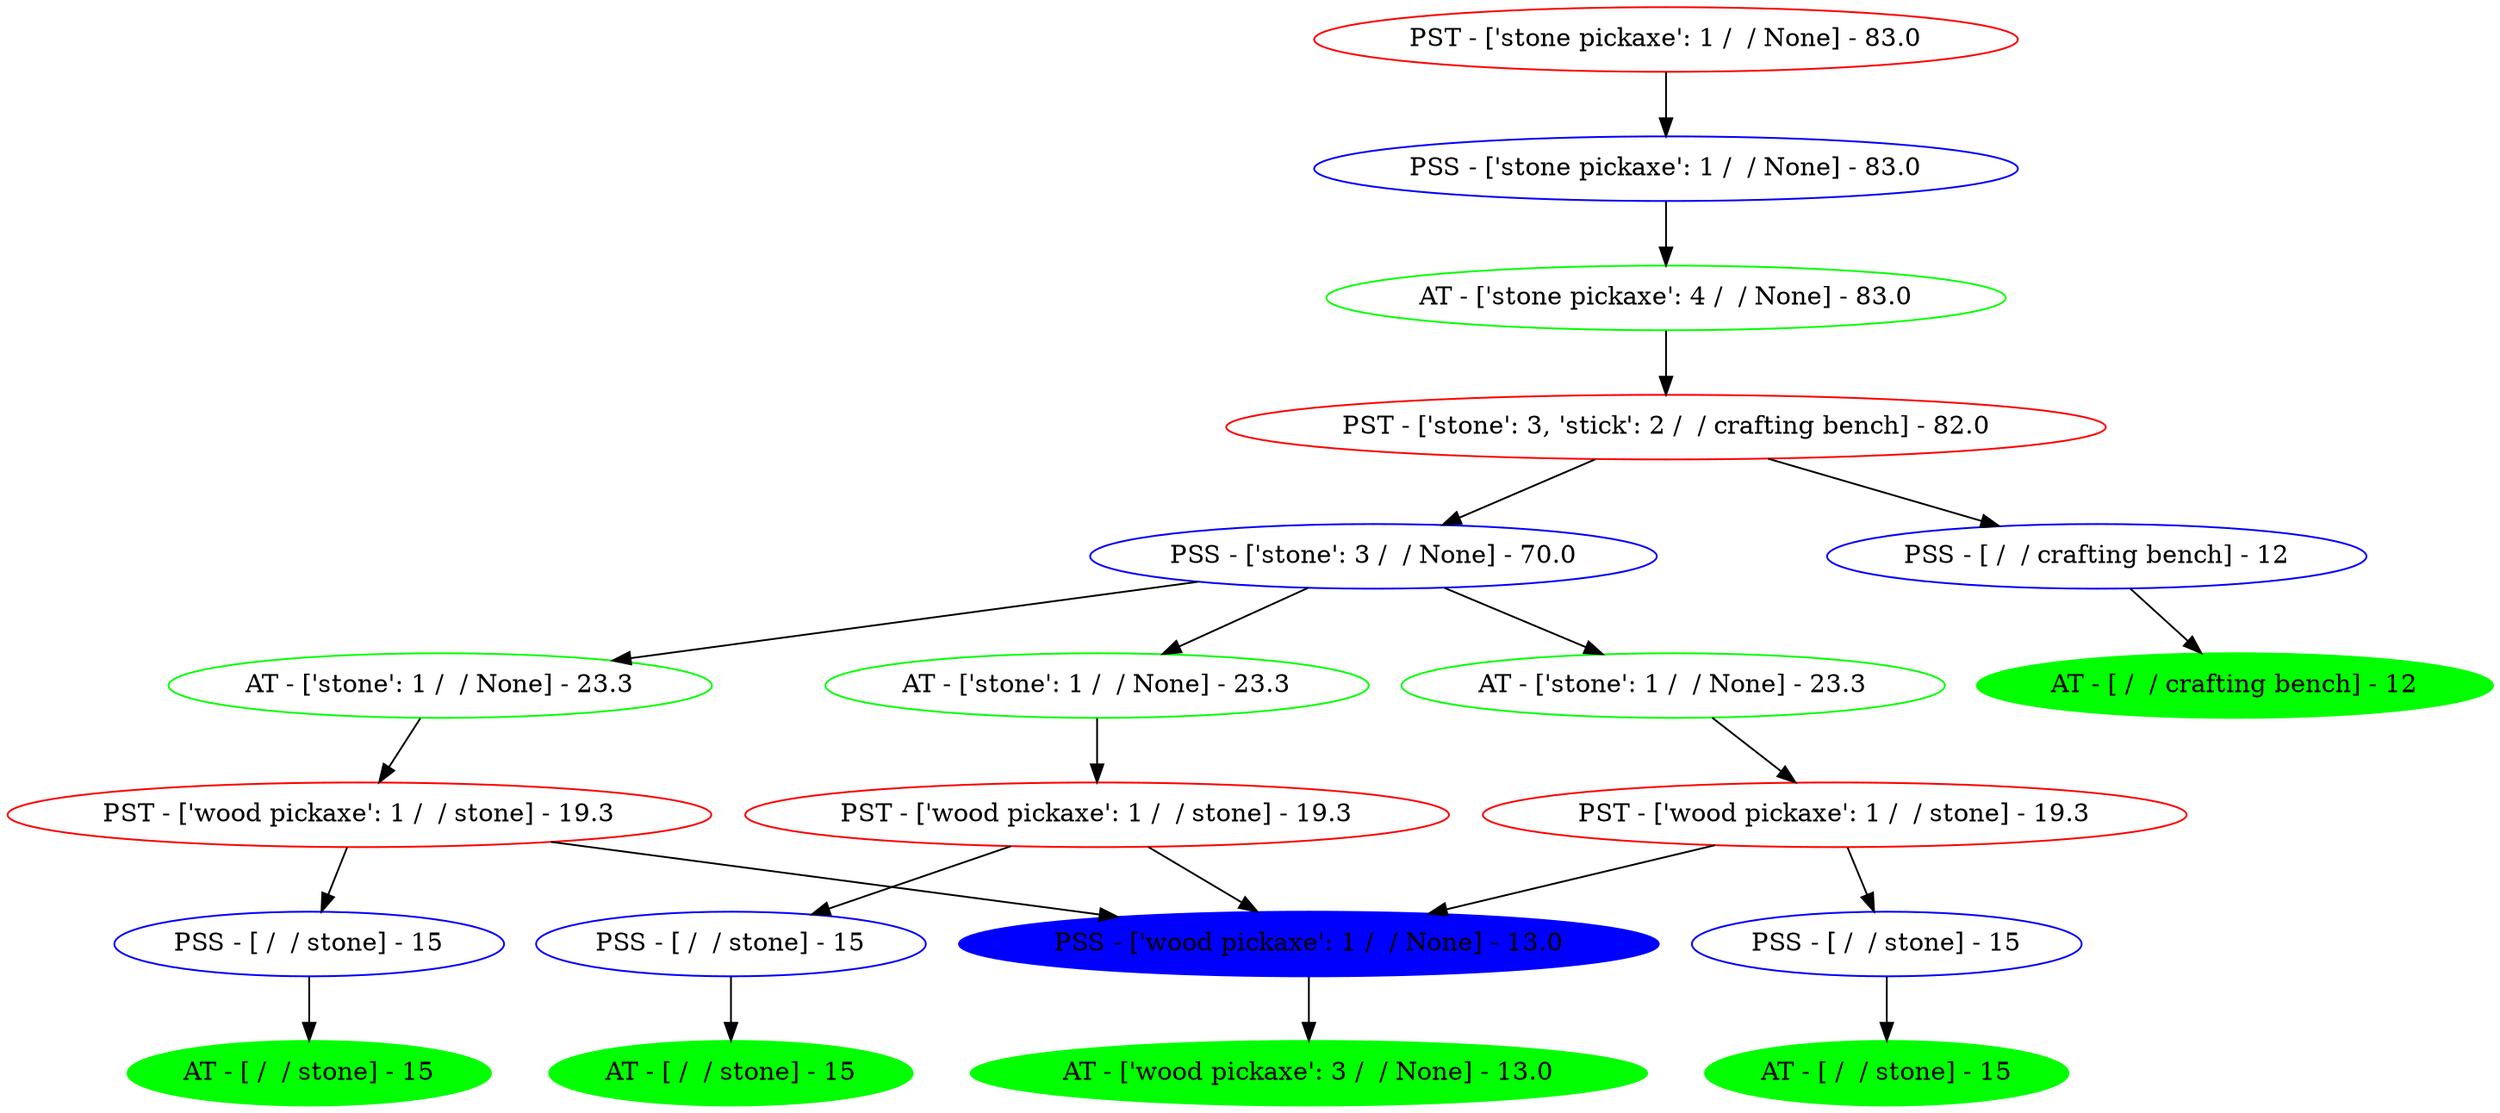 digraph Tree {
	node [color=red]
	"PST - ['stone pickaxe'; 1 /  / None] - 49445584" [label="PST - ['stone pickaxe': 1 /  / None] - 83.0"]
	node [color=blue]
	"PSS - ['stone pickaxe'; 1 /  / None] - 49444944" [label="PSS - ['stone pickaxe': 1 /  / None] - 83.0"]
	node [style=unfilled]
	node [color=green]
	"AT - ['stone pickaxe'; 4 /  / None] - 49501264" [label="AT - ['stone pickaxe': 4 /  / None] - 83.0"]
	node [style=unfilled]
	node [color=red]
	"PST - ['stone'; 3, 'stick'; 2 /  / crafting bench] - 49444912" [label="PST - ['stone': 3, 'stick': 2 /  / crafting bench] - 82.0"]
	node [color=blue]
	"PSS - ['stone'; 3 /  / None] - 49501584" [label="PSS - ['stone': 3 /  / None] - 70.0"]
	node [style=unfilled]
	node [color=blue]
	"PSS - [ /  / crafting bench] - 49502160" [label="PSS - [ /  / crafting bench] - 12"]
	node [style=unfilled]
	node [color=green]
	"AT - ['stone'; 1 /  / None] - 49501648" [label="AT - ['stone': 1 /  / None] - 23.3"]
	node [style=unfilled]
	node [color=green]
	"AT - ['stone'; 1 /  / None] - 49501744" [label="AT - ['stone': 1 /  / None] - 23.3"]
	node [style=unfilled]
	node [color=green]
	"AT - ['stone'; 1 /  / None] - 49501712" [label="AT - ['stone': 1 /  / None] - 23.3"]
	node [style=unfilled]
	node [style=filled]
	node [color=green]
	"AT - [ /  / crafting bench] - 49502256" [label="AT - [ /  / crafting bench] - 12"]
	node [style=unfilled]
	node [color=red]
	"PST - ['wood pickaxe'; 1 /  / stone] - 49502320" [label="PST - ['wood pickaxe': 1 /  / stone] - 19.3"]
	node [color=red]
	"PST - ['wood pickaxe'; 1 /  / stone] - 49502704" [label="PST - ['wood pickaxe': 1 /  / stone] - 19.3"]
	node [color=red]
	"PST - ['wood pickaxe'; 1 /  / stone] - 49502768" [label="PST - ['wood pickaxe': 1 /  / stone] - 19.3"]
	node [style=filled]
	node [color=blue]
	"PSS - ['wood pickaxe'; 1 /  / None] - 49502544" [label="PSS - ['wood pickaxe': 1 /  / None] - 13.0"]
	node [style=unfilled]
	node [color=blue]
	"PSS - [ /  / stone] - 49502512" [label="PSS - [ /  / stone] - 15"]
	node [style=unfilled]
	node [color=blue]
	"PSS - [ /  / stone] - 49502864" [label="PSS - [ /  / stone] - 15"]
	node [style=unfilled]
	node [color=blue]
	"PSS - [ /  / stone] - 49503248" [label="PSS - [ /  / stone] - 15"]
	node [style=unfilled]
	node [style=filled]
	node [color=green]
	"AT - ['wood pickaxe'; 3 /  / None] - 49502608" [label="AT - ['wood pickaxe': 3 /  / None] - 13.0"]
	node [style=unfilled]
	node [style=filled]
	node [color=green]
	"AT - [ /  / stone] - 49502640" [label="AT - [ /  / stone] - 15"]
	node [style=unfilled]
	node [style=filled]
	node [color=green]
	"AT - [ /  / stone] - 49502992" [label="AT - [ /  / stone] - 15"]
	node [style=unfilled]
	node [style=filled]
	node [color=green]
	"AT - [ /  / stone] - 49503376" [label="AT - [ /  / stone] - 15"]
	node [style=unfilled]
	"PST - ['stone pickaxe'; 1 /  / None] - 49445584" -> "PSS - ['stone pickaxe'; 1 /  / None] - 49444944"
	"PSS - ['stone pickaxe'; 1 /  / None] - 49444944" -> "AT - ['stone pickaxe'; 4 /  / None] - 49501264"
	"AT - ['stone pickaxe'; 4 /  / None] - 49501264" -> "PST - ['stone'; 3, 'stick'; 2 /  / crafting bench] - 49444912"
	"PST - ['stone'; 3, 'stick'; 2 /  / crafting bench] - 49444912" -> "PSS - ['stone'; 3 /  / None] - 49501584"
	"PST - ['stone'; 3, 'stick'; 2 /  / crafting bench] - 49444912" -> "PSS - [ /  / crafting bench] - 49502160"
	"PSS - ['stone'; 3 /  / None] - 49501584" -> "AT - ['stone'; 1 /  / None] - 49501648"
	"PSS - ['stone'; 3 /  / None] - 49501584" -> "AT - ['stone'; 1 /  / None] - 49501744"
	"PSS - ['stone'; 3 /  / None] - 49501584" -> "AT - ['stone'; 1 /  / None] - 49501712"
	"PSS - [ /  / crafting bench] - 49502160" -> "AT - [ /  / crafting bench] - 49502256"
	"AT - ['stone'; 1 /  / None] - 49501648" -> "PST - ['wood pickaxe'; 1 /  / stone] - 49502320"
	"AT - ['stone'; 1 /  / None] - 49501744" -> "PST - ['wood pickaxe'; 1 /  / stone] - 49502704"
	"AT - ['stone'; 1 /  / None] - 49501712" -> "PST - ['wood pickaxe'; 1 /  / stone] - 49502768"
	"PST - ['wood pickaxe'; 1 /  / stone] - 49502320" -> "PSS - ['wood pickaxe'; 1 /  / None] - 49502544"
	"PST - ['wood pickaxe'; 1 /  / stone] - 49502320" -> "PSS - [ /  / stone] - 49502512"
	"PST - ['wood pickaxe'; 1 /  / stone] - 49502704" -> "PSS - ['wood pickaxe'; 1 /  / None] - 49502544"
	"PST - ['wood pickaxe'; 1 /  / stone] - 49502704" -> "PSS - [ /  / stone] - 49502864"
	"PST - ['wood pickaxe'; 1 /  / stone] - 49502768" -> "PSS - ['wood pickaxe'; 1 /  / None] - 49502544"
	"PST - ['wood pickaxe'; 1 /  / stone] - 49502768" -> "PSS - [ /  / stone] - 49503248"
	"PSS - ['wood pickaxe'; 1 /  / None] - 49502544" -> "AT - ['wood pickaxe'; 3 /  / None] - 49502608"
	"PSS - [ /  / stone] - 49502512" -> "AT - [ /  / stone] - 49502640"
	"PSS - [ /  / stone] - 49502864" -> "AT - [ /  / stone] - 49502992"
	"PSS - [ /  / stone] - 49503248" -> "AT - [ /  / stone] - 49503376"
}
